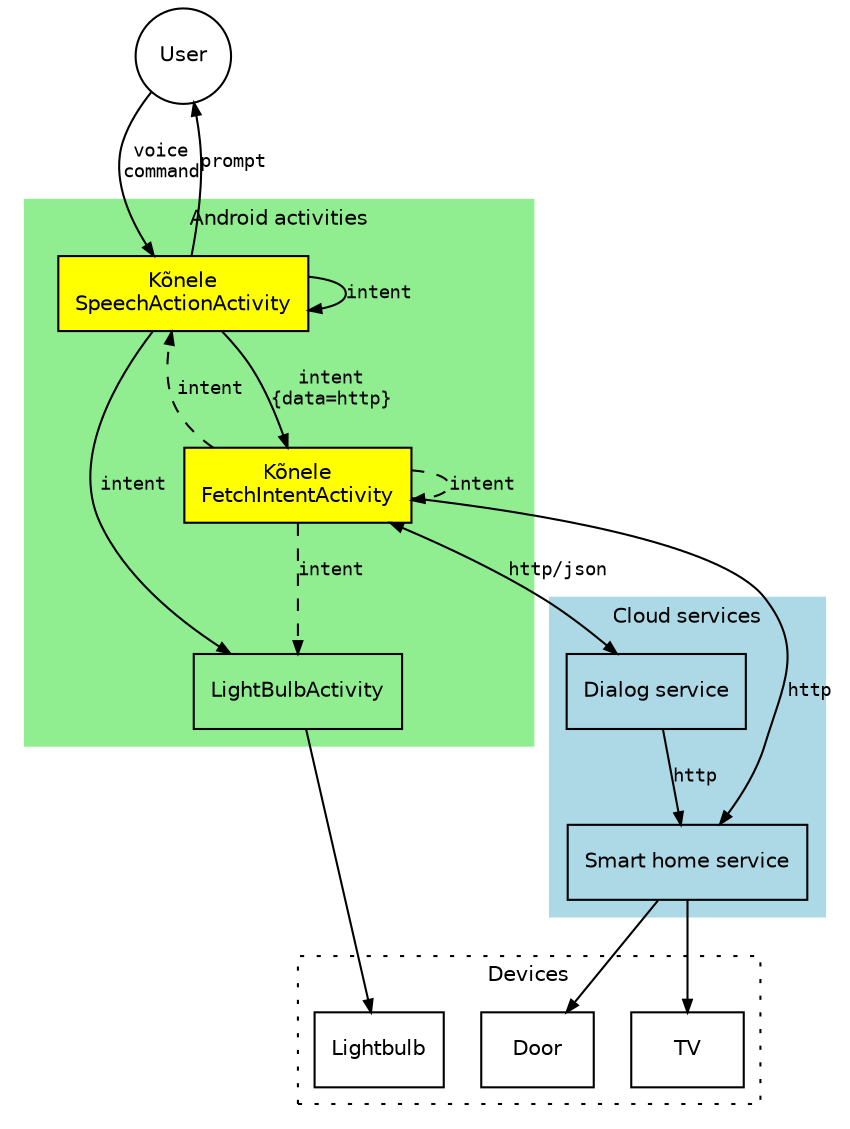 /**
 * Communicating with devices via Kõnele.
 * @author Kaarel Kaljurand
 * @version 2016-11-19
 */

digraph G {

    graph [style="dotted", fontsize=10 fontname="Helvetica"];
    node [shape="box", fontsize=10 fontname="Helvetica"];
    edge [arrowhead="normal", arrowsize="0.6", fontsize=9, fontname="monospace"];

    user [label="User", shape="circle"];
    k6nele [label="Kõnele\nSpeechActionActivity", tooltip="Maps natural language audio to an Android intent using an external recognition service, possibly followed by its own rewrite rules, and then launches the intent.", style="filled", fillcolor="yellow"];

    subgraph cluster_0 {
        //rankdir="RL";
        label = "Cloud services";
        style = "filled";
        color = "lightblue";
        //service_other [label="..."];
        service_dialog [label="Dialog service", tooltip="Maps a natural language string (in the incoming HTTP query) to some action (performed e.g. via other services). Responds with an Android intent (encoded in JSON)."];
        service_smart_home [label="Smart home service", tooltip="Maps REST queries to commands to actual devices."];
    }

    subgraph cluster_1 {
        label = "Devices";
        device_lightbulb [label="Lightbulb"];
        device_door [label="Door"];
        device_tv [label="TV"];
        //device_other [label="..."];
    }

    subgraph cluster_3 {
        label = "Android activities";
        style = "filled";
        color = "lightgreen";
        k6nele;
        fetch_intent [label="Kõnele\nFetchIntentActivity", tooltip="Fetches JSON from a URL, interprets it as an Android intent and launches it.", style="filled", fillcolor="yellow"];
        app_lightbulb [label="LightBulbActivity", tooltip="Maps Android intent to an action on a concrete device."];
    }

    user -> k6nele [label="voice\ncommand"];
    k6nele -> user [label="prompt"];
    k6nele -> fetch_intent [label="intent\n{data=http}"];
    k6nele -> app_lightbulb [label="intent"];
    k6nele -> k6nele [label="intent"];
    fetch_intent -> service_smart_home [label="http"];
    fetch_intent -> app_lightbulb [label="intent", style="dashed"];
    fetch_intent -> k6nele [label="intent", style="dashed"];
    fetch_intent -> fetch_intent [label="intent", style="dashed"];

    service_dialog -> service_smart_home [label="http"];
    //service_dialog -> service_other [label="http"];

    service_smart_home -> device_tv;
    service_smart_home -> device_door;
    app_lightbulb -> device_lightbulb;

    fetch_intent -> service_dialog [label="http/json", dir="both"];
    //service_dialog -> fetch_intent [label="json"];
}
